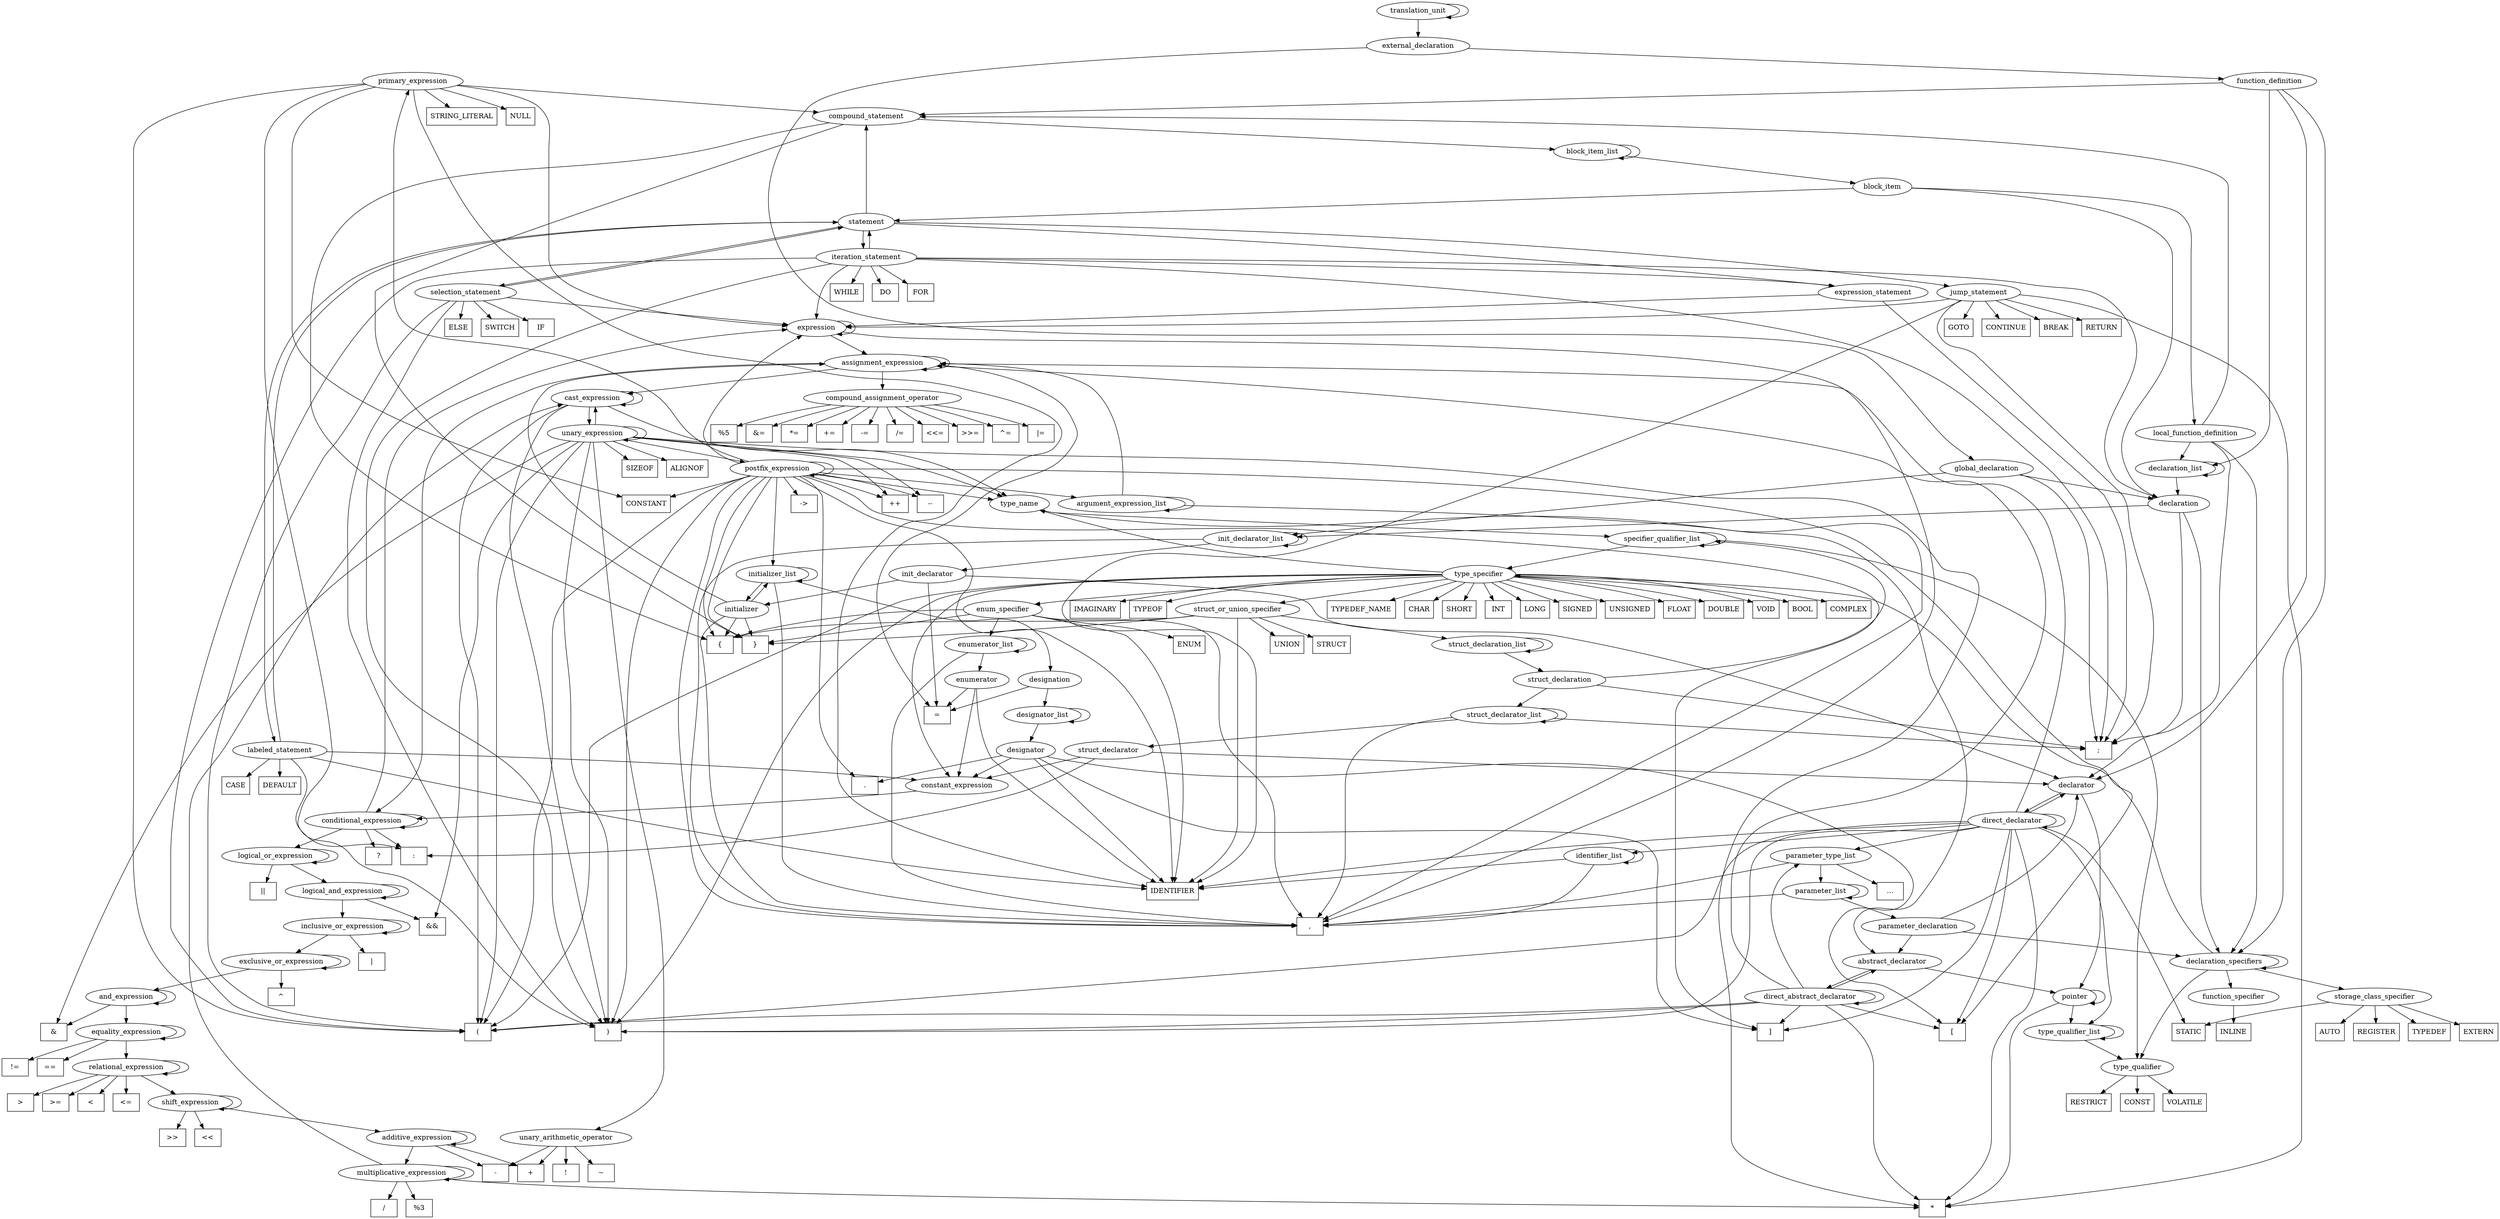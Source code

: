 strict digraph "ISO C99 Grammer" {
    //
    // terminal nodes
    //
    node [shape=box];
    IDENTIFIER;
    TYPEDEF_NAME;
    CONSTANT;
    STRING_LITERAL;
    SIZEOF;
    TYPEDEF;
    EXTERN;
    STATIC;
    AUTO;
    REGISTER;
    INLINE;
    RESTRICT;
    CHAR;
    SHORT;
    INT;
    LONG;
    SIGNED;
    UNSIGNED;
    FLOAT;
    DOUBLE;
    CONST;
    VOLATILE;
    VOID;
    BOOL;
    COMPLEX;
    IMAGINARY;
    STRUCT;
    UNION;
    ENUM;
    CASE;
    DEFAULT;
    IF;
    ELSE;
    SWITCH;
    WHILE;
    DO;
    FOR;
    GOTO;
    CONTINUE;
    BREAK;
    RETURN;
    NULL;
    TYPEOF;
    ALIGNOF;
    "!";
    "!=";
    "%";
    "%=";
    "&";
    "&&";
    "&=";
    "(";
    ")";
    "*";
    "*=";
    "+";
    "++";
    "+=";
    ",";
    "-";
    "--";
    "-=";
    "->";
    ".";
    "...";
    "/";
    "/=";
    ":";
    ";";
    "<";
    "<<";
    "<<=";
    "<=";
    "=";
    "==";
    ">";
    ">=";
    ">>";
    ">>=";
    "?";
    "[";
    "]";
    "^";
    "^=";
    "{";
    "|";
    "|=";
    "||";
    "}";
    "~";

    //
    // non-terminal nodes
    //
    node [shape=ellipse];
    primary_expression;
    postfix_expression;
    argument_expression_list;
    unary_expression;
    unary_arithmetic_operator;
    cast_expression;
    multiplicative_expression;
    additive_expression;
    shift_expression;
    relational_expression;
    equality_expression;
    and_expression;
    exclusive_or_expression;
    inclusive_or_expression;
    logical_and_expression;
    logical_or_expression;
    conditional_expression;
    assignment_expression;
    compound_assignment_operator;
    expression;
    constant_expression;
    declaration;
    global_declaration;
    declaration_specifiers;
    init_declarator_list;
    init_declarator;
    storage_class_specifier;
    type_specifier;
    struct_or_union_specifier;
    struct_declaration_list;
    struct_declaration;
    specifier_qualifier_list;
    struct_declarator_list;
    struct_declarator;
    enum_specifier;
    enumerator_list;
    enumerator;
    type_qualifier;
    function_specifier;
    declarator;
    direct_declarator;
    pointer;
    type_qualifier_list;
    parameter_type_list;
    parameter_list;
    parameter_declaration;
    identifier_list;
    type_name;
    abstract_declarator;
    direct_abstract_declarator;
    initializer;
    initializer_list;
    designation;
    designator_list;
    designator;
    statement;
    labeled_statement;
    compound_statement;
    block_item_list;
    block_item;
    expression_statement;
    selection_statement;
    iteration_statement;
    jump_statement;
    translation_unit;
    external_declaration;
    function_definition;
    local_function_definition;
    declaration_list;

    //
    // edges
    //
    primary_expression -> IDENTIFIER;
    primary_expression -> CONSTANT;
    primary_expression -> STRING_LITERAL;
    primary_expression -> NULL;
    primary_expression -> "("; primary_expression -> expression; primary_expression -> ")";
    primary_expression -> "("; primary_expression -> compound_statement; primary_expression -> ")";

    postfix_expression -> primary_expression;
    postfix_expression -> postfix_expression; postfix_expression -> "["; postfix_expression -> expression; postfix_expression -> "]";
    postfix_expression -> postfix_expression; postfix_expression -> "("; postfix_expression -> ")";
    postfix_expression -> postfix_expression; postfix_expression -> "("; postfix_expression -> argument_expression_list; postfix_expression -> ")";
    postfix_expression -> postfix_expression; postfix_expression -> "."; postfix_expression -> IDENTIFIER;
    postfix_expression -> postfix_expression; postfix_expression -> "->"; postfix_expression -> IDENTIFIER;
    postfix_expression -> postfix_expression; postfix_expression -> "."; postfix_expression -> CONSTANT;
    postfix_expression -> postfix_expression; postfix_expression -> "->"; postfix_expression -> CONSTANT;
    postfix_expression -> postfix_expression; postfix_expression -> "++";
    postfix_expression -> postfix_expression; postfix_expression -> "--";
    postfix_expression -> "("; postfix_expression -> type_name; postfix_expression -> ")"; postfix_expression -> "{"; postfix_expression -> initializer_list; postfix_expression -> "}";
    postfix_expression -> "("; postfix_expression -> type_name; postfix_expression -> ")"; postfix_expression -> "{"; postfix_expression -> initializer_list; postfix_expression -> ","; postfix_expression -> "}";

    argument_expression_list -> assignment_expression;
    argument_expression_list -> argument_expression_list; argument_expression_list -> ","; argument_expression_list -> assignment_expression;

    unary_expression -> postfix_expression;
    unary_expression -> "++"; unary_expression -> unary_expression;
    unary_expression -> "--"; unary_expression -> unary_expression;
    unary_expression -> "&"; unary_expression -> cast_expression;
    unary_expression -> "*"; unary_expression -> cast_expression;
    unary_expression -> unary_arithmetic_operator; unary_expression -> cast_expression;
    unary_expression -> SIZEOF; unary_expression -> unary_expression;
    unary_expression -> SIZEOF; unary_expression -> "("; unary_expression -> type_name; unary_expression -> ")";
    unary_expression -> ALIGNOF; unary_expression -> unary_expression;
    unary_expression -> ALIGNOF; unary_expression -> "("; unary_expression -> type_name; unary_expression -> ")";
    unary_expression -> "&&"; unary_expression -> unary_expression;

    unary_arithmetic_operator -> "+";
    unary_arithmetic_operator -> "-";
    unary_arithmetic_operator -> "~";
    unary_arithmetic_operator -> "!";

    cast_expression -> unary_expression;
    cast_expression -> "("; cast_expression -> type_name; cast_expression -> ")"; cast_expression -> cast_expression;

    multiplicative_expression -> cast_expression;
    multiplicative_expression -> multiplicative_expression; multiplicative_expression -> "*"; multiplicative_expression -> cast_expression;
    multiplicative_expression -> multiplicative_expression; multiplicative_expression -> "/"; multiplicative_expression -> cast_expression;
    multiplicative_expression -> multiplicative_expression; multiplicative_expression -> "%"; multiplicative_expression -> cast_expression;

    additive_expression -> multiplicative_expression;
    additive_expression -> additive_expression; additive_expression -> "+"; additive_expression -> multiplicative_expression;
    additive_expression -> additive_expression; additive_expression -> "-"; additive_expression -> multiplicative_expression;

    shift_expression -> additive_expression;
    shift_expression -> shift_expression; shift_expression -> "<<"; shift_expression -> additive_expression;
    shift_expression -> shift_expression; shift_expression -> ">>"; shift_expression -> additive_expression;

    relational_expression -> shift_expression;
    relational_expression -> relational_expression; relational_expression -> "<"; relational_expression -> shift_expression;
    relational_expression -> relational_expression; relational_expression -> ">"; relational_expression -> shift_expression;
    relational_expression -> relational_expression; relational_expression -> "<="; relational_expression -> shift_expression;
    relational_expression -> relational_expression; relational_expression -> ">="; relational_expression -> shift_expression;

    equality_expression -> relational_expression;
    equality_expression -> equality_expression; equality_expression -> "=="; equality_expression -> relational_expression;
    equality_expression -> equality_expression; equality_expression -> "!="; equality_expression -> relational_expression;

    and_expression -> equality_expression;
    and_expression -> and_expression; and_expression -> "&"; and_expression -> equality_expression;

    exclusive_or_expression -> and_expression;
    exclusive_or_expression -> exclusive_or_expression; exclusive_or_expression -> "^"; exclusive_or_expression -> and_expression;

    inclusive_or_expression -> exclusive_or_expression;
    inclusive_or_expression -> inclusive_or_expression; inclusive_or_expression -> "|"; inclusive_or_expression -> exclusive_or_expression;

    logical_and_expression -> inclusive_or_expression;
    logical_and_expression -> logical_and_expression; logical_and_expression -> "&&"; logical_and_expression -> inclusive_or_expression;

    logical_or_expression -> logical_and_expression;
    logical_or_expression -> logical_or_expression; logical_or_expression -> "||"; logical_or_expression -> logical_and_expression;

    conditional_expression -> logical_or_expression;
    conditional_expression -> logical_or_expression; conditional_expression -> "?"; conditional_expression -> expression; conditional_expression -> ":"; conditional_expression -> conditional_expression;

    assignment_expression -> conditional_expression;
    assignment_expression -> cast_expression; assignment_expression -> "="; assignment_expression -> assignment_expression;
    assignment_expression -> cast_expression; assignment_expression -> compound_assignment_operator; assignment_expression -> assignment_expression;

    compound_assignment_operator -> "*=";
    compound_assignment_operator -> "/=";
    compound_assignment_operator -> "%=";
    compound_assignment_operator -> "+=";
    compound_assignment_operator -> "-=";
    compound_assignment_operator -> "<<=";
    compound_assignment_operator -> ">>=";
    compound_assignment_operator -> "&=";
    compound_assignment_operator -> "^=";
    compound_assignment_operator -> "|=";

    expression -> assignment_expression;
    expression -> expression; expression -> ","; expression -> assignment_expression;

    constant_expression -> conditional_expression;

    declaration -> declaration_specifiers; declaration -> ";";
    declaration -> declaration_specifiers; declaration -> init_declarator_list; declaration -> ";";

    global_declaration -> declaration;
    global_declaration -> init_declarator_list; global_declaration -> ";";

    declaration_specifiers -> storage_class_specifier;
    declaration_specifiers -> declaration_specifiers; declaration_specifiers -> storage_class_specifier;
    declaration_specifiers -> type_specifier;
    declaration_specifiers -> declaration_specifiers; declaration_specifiers -> type_specifier;
    declaration_specifiers -> type_qualifier;
    declaration_specifiers -> declaration_specifiers; declaration_specifiers -> type_qualifier;
    declaration_specifiers -> function_specifier;
    declaration_specifiers -> declaration_specifiers; declaration_specifiers -> function_specifier;

    init_declarator_list -> init_declarator;
    init_declarator_list -> init_declarator_list; init_declarator_list -> ","; init_declarator_list -> init_declarator;

    init_declarator -> declarator;
    init_declarator -> declarator; init_declarator -> "="; init_declarator -> initializer;

    storage_class_specifier -> TYPEDEF;
    storage_class_specifier -> EXTERN;
    storage_class_specifier -> STATIC;
    storage_class_specifier -> AUTO;
    storage_class_specifier -> REGISTER;

    type_specifier -> VOID;
    type_specifier -> CHAR;
    type_specifier -> SHORT;
    type_specifier -> INT;
    type_specifier -> LONG;
    type_specifier -> FLOAT;
    type_specifier -> DOUBLE;
    type_specifier -> SIGNED;
    type_specifier -> UNSIGNED;
    type_specifier -> BOOL;
    type_specifier -> COMPLEX;
    type_specifier -> IMAGINARY;
    type_specifier -> TYPEDEF_NAME;
    type_specifier -> struct_or_union_specifier;
    type_specifier -> enum_specifier;
    type_specifier -> TYPEOF; type_specifier -> "("; type_specifier -> constant_expression; type_specifier -> ")";
    type_specifier -> TYPEOF; type_specifier -> "("; type_specifier -> type_name; type_specifier -> ")";

    struct_or_union_specifier -> STRUCT; struct_or_union_specifier -> IDENTIFIER; struct_or_union_specifier -> "{"; struct_or_union_specifier -> struct_declaration_list; struct_or_union_specifier -> "}";
    struct_or_union_specifier -> STRUCT; struct_or_union_specifier -> IDENTIFIER; struct_or_union_specifier -> "{"; struct_or_union_specifier -> "}";
    struct_or_union_specifier -> UNION; struct_or_union_specifier -> IDENTIFIER; struct_or_union_specifier -> "{"; struct_or_union_specifier -> struct_declaration_list; struct_or_union_specifier -> "}";
    struct_or_union_specifier -> UNION; struct_or_union_specifier -> IDENTIFIER; struct_or_union_specifier -> "{"; struct_or_union_specifier -> "}";
    struct_or_union_specifier -> STRUCT; struct_or_union_specifier -> "{"; struct_or_union_specifier -> struct_declaration_list; struct_or_union_specifier -> "}";
    struct_or_union_specifier -> STRUCT; struct_or_union_specifier -> "{"; struct_or_union_specifier -> "}";
    struct_or_union_specifier -> UNION; struct_or_union_specifier -> "{"; struct_or_union_specifier -> struct_declaration_list; struct_or_union_specifier -> "}";
    struct_or_union_specifier -> UNION; struct_or_union_specifier -> "{"; struct_or_union_specifier -> "}";
    struct_or_union_specifier -> STRUCT; struct_or_union_specifier -> IDENTIFIER;
    struct_or_union_specifier -> UNION; struct_or_union_specifier -> IDENTIFIER;

    struct_declaration_list -> struct_declaration;
    struct_declaration_list -> struct_declaration_list; struct_declaration_list -> struct_declaration;

    struct_declaration -> specifier_qualifier_list; struct_declaration -> ";";
    struct_declaration -> specifier_qualifier_list; struct_declaration -> struct_declarator_list; struct_declarator_list -> ";";

    specifier_qualifier_list -> specifier_qualifier_list; specifier_qualifier_list -> type_specifier;
    specifier_qualifier_list -> type_specifier;
    specifier_qualifier_list -> specifier_qualifier_list; specifier_qualifier_list -> type_qualifier;
    specifier_qualifier_list -> type_qualifier;

    struct_declarator_list -> struct_declarator;
    struct_declarator_list -> struct_declarator_list; struct_declarator_list -> ","; struct_declarator_list -> struct_declarator;

    struct_declarator -> declarator;
    struct_declarator -> ":"; struct_declarator -> constant_expression;
    struct_declarator -> declarator; struct_declarator -> ":"; struct_declarator -> constant_expression;

    enum_specifier -> ENUM; enum_specifier -> "{"; enum_specifier -> enumerator_list; enum_specifier -> "}";
    enum_specifier -> ENUM; enum_specifier -> IDENTIFIER; enum_specifier -> "{"; enum_specifier -> enumerator_list; enum_specifier -> "}";
    enum_specifier -> ENUM; enum_specifier -> "{"; enum_specifier -> enumerator_list; enum_specifier -> ","; enum_specifier -> "}";
    enum_specifier -> ENUM; enum_specifier -> IDENTIFIER; enum_specifier -> "{"; enum_specifier -> enumerator_list; enum_specifier -> ","; enum_specifier -> "}";
    enum_specifier -> ENUM; enum_specifier -> IDENTIFIER;

    enumerator_list -> enumerator;
    enumerator_list -> enumerator_list; enumerator_list -> ","; enumerator_list -> enumerator;

    enumerator -> IDENTIFIER;
    enumerator -> IDENTIFIER; enumerator -> "="; enumerator -> constant_expression;

    type_qualifier -> CONST;
    type_qualifier -> VOLATILE;
    type_qualifier -> RESTRICT;

    function_specifier -> INLINE;

    declarator -> pointer; declarator -> direct_declarator;
    declarator -> direct_declarator;

    direct_declarator -> IDENTIFIER;
    direct_declarator -> "("; direct_declarator -> declarator; direct_declarator -> ")";
    direct_declarator -> direct_declarator; direct_declarator -> "["; direct_declarator -> type_qualifier_list; direct_declarator -> assignment_expression; direct_declarator -> "]";
    direct_declarator -> direct_declarator; direct_declarator -> "["; direct_declarator -> type_qualifier_list; direct_declarator -> "]";
    direct_declarator -> direct_declarator; direct_declarator -> "["; direct_declarator -> assignment_expression; direct_declarator -> "]";
    direct_declarator -> direct_declarator; direct_declarator -> "["; direct_declarator -> STATIC; direct_declarator -> type_qualifier_list; direct_declarator -> assignment_expression; direct_declarator -> "]";
    direct_declarator -> direct_declarator; direct_declarator -> "["; direct_declarator -> type_qualifier_list; direct_declarator -> STATIC; direct_declarator -> assignment_expression; direct_declarator -> "]";
    direct_declarator -> direct_declarator; direct_declarator -> "["; direct_declarator -> type_qualifier_list; direct_declarator -> "*"; direct_declarator -> "]";
    direct_declarator -> direct_declarator; direct_declarator -> "["; direct_declarator -> "*"; direct_declarator -> "]";
    direct_declarator -> direct_declarator; direct_declarator -> "["; direct_declarator -> "]";
    direct_declarator -> direct_declarator; direct_declarator -> "("; direct_declarator -> parameter_type_list; direct_declarator -> ")";
    direct_declarator -> direct_declarator; direct_declarator -> "("; direct_declarator -> identifier_list; direct_declarator -> ")";
    direct_declarator -> direct_declarator; direct_declarator -> "("; direct_declarator -> ")";

    pointer -> "*";
    pointer -> "*"; pointer -> type_qualifier_list;
    pointer -> "*"; pointer -> pointer;
    pointer -> "*"; pointer -> type_qualifier_list; pointer -> pointer;

    type_qualifier_list -> type_qualifier;
    type_qualifier_list -> type_qualifier_list; type_qualifier_list -> type_qualifier;

    parameter_type_list -> parameter_list;
    parameter_type_list -> parameter_list; parameter_type_list -> ","; parameter_type_list -> "...";

    parameter_list -> parameter_declaration;
    parameter_list -> parameter_list; parameter_list -> ","; parameter_list -> parameter_declaration;

    parameter_declaration -> declaration_specifiers; parameter_declaration -> declarator;
    parameter_declaration -> declaration_specifiers; parameter_declaration -> abstract_declarator;
    parameter_declaration -> declaration_specifiers;

    identifier_list -> IDENTIFIER;
    identifier_list -> identifier_list; identifier_list -> ","; identifier_list -> IDENTIFIER;

    type_name -> specifier_qualifier_list;
    type_name -> specifier_qualifier_list; type_name -> abstract_declarator;

    abstract_declarator -> pointer;
    abstract_declarator -> pointer; abstract_declarator -> direct_abstract_declarator;
    abstract_declarator -> direct_abstract_declarator;

    direct_abstract_declarator -> "("; direct_abstract_declarator -> abstract_declarator; direct_abstract_declarator -> ")";
    direct_abstract_declarator -> "["; direct_abstract_declarator -> "]";
    direct_abstract_declarator -> "["; direct_abstract_declarator -> assignment_expression; direct_abstract_declarator -> "]";
    direct_abstract_declarator -> direct_abstract_declarator; direct_abstract_declarator -> "["; direct_abstract_declarator -> "]";
    direct_abstract_declarator -> direct_abstract_declarator; direct_abstract_declarator -> "["; direct_abstract_declarator -> assignment_expression; direct_abstract_declarator -> "]";
    direct_abstract_declarator -> "["; direct_abstract_declarator -> "*"; direct_abstract_declarator -> "]";
    direct_abstract_declarator -> direct_abstract_declarator; direct_abstract_declarator -> "["; direct_abstract_declarator -> "*"; direct_abstract_declarator -> "]";
    direct_abstract_declarator -> "("; direct_abstract_declarator -> ")";
    direct_abstract_declarator -> "("; direct_abstract_declarator -> parameter_type_list; direct_abstract_declarator -> ")";
    direct_abstract_declarator -> direct_abstract_declarator; direct_abstract_declarator -> "("; direct_abstract_declarator -> ")";
    direct_abstract_declarator -> direct_abstract_declarator; direct_abstract_declarator -> "("; direct_abstract_declarator -> parameter_type_list; direct_abstract_declarator -> ")";

    initializer -> assignment_expression;
    initializer -> "{"; initializer -> "}";
    initializer -> "{"; initializer -> initializer_list; initializer -> "}";
    initializer -> "{"; initializer -> initializer_list; initializer -> ","; initializer -> "}";

    initializer_list -> initializer;
    initializer_list -> designation; initializer_list -> initializer;
    initializer_list -> initializer_list; initializer_list -> ","; initializer_list -> initializer;
    initializer_list -> initializer_list; initializer_list -> ","; initializer_list -> designation; initializer_list -> initializer;

    designation -> designator_list; designation -> "=";

    designator_list -> designator;
    designator_list -> designator_list; designator_list -> designator;

    designator -> "["; designator -> constant_expression; designator -> "]";
    designator -> "."; designator -> IDENTIFIER;

    statement -> labeled_statement;
    statement -> compound_statement;
    statement -> expression_statement;
    statement -> selection_statement;
    statement -> iteration_statement;
    statement -> jump_statement;

    labeled_statement -> IDENTIFIER; labeled_statement -> ":"; labeled_statement -> statement;
    labeled_statement -> CASE; labeled_statement -> constant_expression; labeled_statement -> ":"; labeled_statement -> statement;
    labeled_statement -> DEFAULT; labeled_statement -> ":"; labeled_statement -> statement;

    compound_statement -> "{"; compound_statement -> "}";
    compound_statement -> "{"; compound_statement -> block_item_list; compound_statement -> "}";

    block_item_list -> block_item;
    block_item_list -> block_item_list; block_item_list -> block_item;

    block_item -> declaration;
    block_item -> statement;
    block_item -> local_function_definition;

    expression_statement -> ";";
    expression_statement -> expression; expression_statement -> ";";

    selection_statement -> IF; selection_statement -> "("; selection_statement -> expression; selection_statement -> ")"; selection_statement -> statement;
    selection_statement -> IF; selection_statement -> "("; selection_statement -> expression; selection_statement -> ")"; selection_statement -> statement; selection_statement -> ELSE; selection_statement -> statement;
    selection_statement -> SWITCH; selection_statement -> "("; selection_statement -> expression; selection_statement -> ")"; selection_statement -> statement;

    iteration_statement -> WHILE; iteration_statement -> "("; iteration_statement -> expression; iteration_statement -> ")"; iteration_statement -> statement;
    iteration_statement -> DO; iteration_statement -> statement; iteration_statement -> WHILE; iteration_statement -> "("; iteration_statement -> expression; iteration_statement -> ")"; iteration_statement -> ";";
    iteration_statement -> FOR; iteration_statement -> "("; iteration_statement -> expression_statement; iteration_statement -> expression_statement; iteration_statement -> ")"; iteration_statement -> statement;
    iteration_statement -> FOR; iteration_statement -> "("; iteration_statement -> expression_statement; iteration_statement -> expression_statement; iteration_statement -> expression; iteration_statement -> ")"; iteration_statement -> statement;
    iteration_statement -> FOR; iteration_statement -> "("; iteration_statement -> declaration; iteration_statement -> expression_statement; iteration_statement -> ")"; iteration_statement -> statement;
    iteration_statement -> FOR; iteration_statement -> "("; iteration_statement -> declaration; iteration_statement -> expression_statement; iteration_statement -> expression; iteration_statement -> ")"; iteration_statement -> statement;

    jump_statement -> GOTO; jump_statement -> IDENTIFIER; jump_statement -> ";";
    jump_statement -> GOTO; jump_statement -> "*"; jump_statement -> expression; jump_statement -> ";";
    jump_statement -> CONTINUE; jump_statement -> ";";
    jump_statement -> BREAK; jump_statement -> ";";
    jump_statement -> RETURN; jump_statement -> ";";
    jump_statement -> RETURN; jump_statement -> expression; jump_statement -> ";";

    translation_unit -> translation_unit; translation_unit -> external_declaration;

    external_declaration -> function_definition;
    external_declaration -> global_declaration;

    function_definition -> declaration_specifiers; function_definition -> declarator; function_definition -> declaration_list; function_definition -> compound_statement;
    function_definition -> declaration_specifiers; function_definition -> declarator; function_definition -> compound_statement;
    function_definition -> declarator; function_definition -> declaration_list; function_definition -> compound_statement;
    function_definition -> declarator; function_definition -> compound_statement;

    local_function_definition -> declaration_specifiers; local_function_definition -> declarator; local_function_definition -> declaration_list; local_function_definition -> compound_statement;
    local_function_definition -> declaration_specifiers; local_function_definition -> declarator; local_function_definition -> compound_statement;

    declaration_list -> declaration;
    declaration_list -> declaration_list; declaration_list -> declaration;
}
